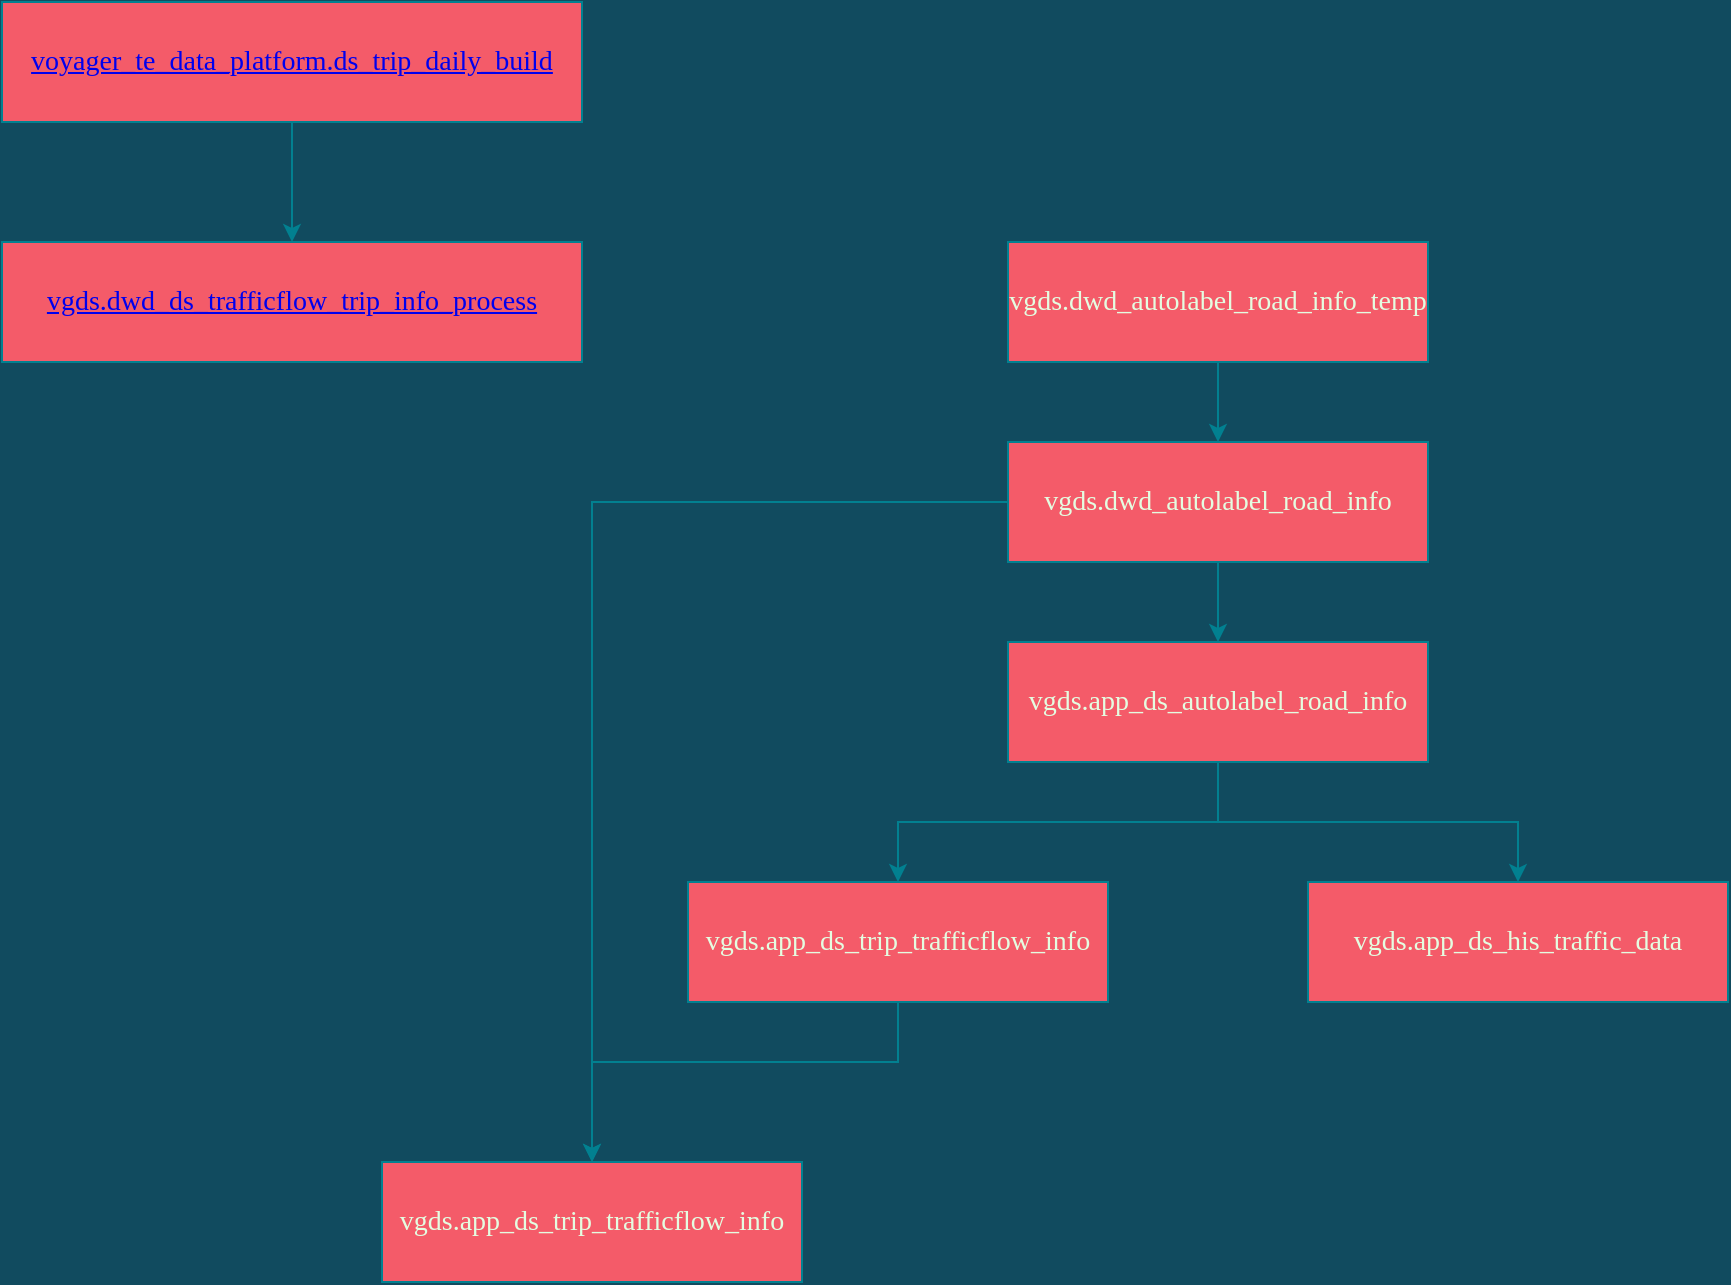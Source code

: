 <mxfile version="20.0.3" type="github">
  <diagram id="PCE04gKSIc9GarCxbXwr" name="Page-1">
    <mxGraphModel dx="1658" dy="595" grid="1" gridSize="10" guides="1" tooltips="1" connect="1" arrows="1" fold="1" page="1" pageScale="1" pageWidth="827" pageHeight="1169" background="#114B5F" math="0" shadow="0">
      <root>
        <mxCell id="0" />
        <mxCell id="1" parent="0" />
        <mxCell id="QBfM4OdrTJ3WQ4Gd_CfI-7" value="" style="edgeStyle=orthogonalEdgeStyle;rounded=0;orthogonalLoop=1;jettySize=auto;html=1;fontFamily=Times New Roman;fontSize=14;fontColor=#E4FDE1;fillColor=#F45B69;strokeColor=#028090;labelBackgroundColor=#114B5F;" edge="1" parent="1" source="QBfM4OdrTJ3WQ4Gd_CfI-1" target="QBfM4OdrTJ3WQ4Gd_CfI-4">
          <mxGeometry relative="1" as="geometry" />
        </mxCell>
        <mxCell id="QBfM4OdrTJ3WQ4Gd_CfI-11" style="edgeStyle=orthogonalEdgeStyle;rounded=0;orthogonalLoop=1;jettySize=auto;html=1;exitX=0;exitY=0.5;exitDx=0;exitDy=0;fontFamily=Times New Roman;fontSize=14;fontColor=#E4FDE1;fillColor=#F45B69;strokeColor=#028090;labelBackgroundColor=#114B5F;" edge="1" parent="1" source="QBfM4OdrTJ3WQ4Gd_CfI-1" target="QBfM4OdrTJ3WQ4Gd_CfI-10">
          <mxGeometry relative="1" as="geometry" />
        </mxCell>
        <mxCell id="QBfM4OdrTJ3WQ4Gd_CfI-1" value="vgds.dwd_autolabel_road_info" style="rounded=0;whiteSpace=wrap;html=1;fontFamily=Times New Roman;fontSize=14;fillColor=#F45B69;strokeColor=#028090;fontColor=#E4FDE1;" vertex="1" parent="1">
          <mxGeometry x="363" y="280" width="210" height="60" as="geometry" />
        </mxCell>
        <mxCell id="QBfM4OdrTJ3WQ4Gd_CfI-3" value="" style="edgeStyle=orthogonalEdgeStyle;rounded=0;orthogonalLoop=1;jettySize=auto;html=1;fontFamily=Times New Roman;fontSize=14;fontColor=#E4FDE1;fillColor=#F45B69;strokeColor=#028090;labelBackgroundColor=#114B5F;" edge="1" parent="1" source="QBfM4OdrTJ3WQ4Gd_CfI-2" target="QBfM4OdrTJ3WQ4Gd_CfI-1">
          <mxGeometry relative="1" as="geometry" />
        </mxCell>
        <mxCell id="QBfM4OdrTJ3WQ4Gd_CfI-2" value="vgds.dwd_autolabel_road_info_temp" style="rounded=0;whiteSpace=wrap;html=1;fontFamily=Times New Roman;fontSize=14;fillColor=#F45B69;strokeColor=#028090;fontColor=#E4FDE1;" vertex="1" parent="1">
          <mxGeometry x="363" y="180" width="210" height="60" as="geometry" />
        </mxCell>
        <mxCell id="QBfM4OdrTJ3WQ4Gd_CfI-8" style="edgeStyle=orthogonalEdgeStyle;rounded=0;orthogonalLoop=1;jettySize=auto;html=1;exitX=0.5;exitY=1;exitDx=0;exitDy=0;fontFamily=Times New Roman;fontSize=14;fontColor=#E4FDE1;fillColor=#F45B69;strokeColor=#028090;labelBackgroundColor=#114B5F;" edge="1" parent="1" source="QBfM4OdrTJ3WQ4Gd_CfI-4" target="QBfM4OdrTJ3WQ4Gd_CfI-5">
          <mxGeometry relative="1" as="geometry" />
        </mxCell>
        <mxCell id="QBfM4OdrTJ3WQ4Gd_CfI-9" style="edgeStyle=orthogonalEdgeStyle;rounded=0;orthogonalLoop=1;jettySize=auto;html=1;exitX=0.5;exitY=1;exitDx=0;exitDy=0;entryX=0.5;entryY=0;entryDx=0;entryDy=0;fontFamily=Times New Roman;fontSize=14;fontColor=#E4FDE1;fillColor=#F45B69;strokeColor=#028090;labelBackgroundColor=#114B5F;" edge="1" parent="1" source="QBfM4OdrTJ3WQ4Gd_CfI-4" target="QBfM4OdrTJ3WQ4Gd_CfI-6">
          <mxGeometry relative="1" as="geometry" />
        </mxCell>
        <mxCell id="QBfM4OdrTJ3WQ4Gd_CfI-4" value="vgds.app_ds_autolabel_road_info" style="rounded=0;whiteSpace=wrap;html=1;fontFamily=Times New Roman;fontSize=14;fillColor=#F45B69;strokeColor=#028090;fontColor=#E4FDE1;" vertex="1" parent="1">
          <mxGeometry x="363" y="380" width="210" height="60" as="geometry" />
        </mxCell>
        <mxCell id="QBfM4OdrTJ3WQ4Gd_CfI-12" style="edgeStyle=orthogonalEdgeStyle;rounded=0;orthogonalLoop=1;jettySize=auto;html=1;exitX=0.5;exitY=1;exitDx=0;exitDy=0;entryX=0.5;entryY=0;entryDx=0;entryDy=0;fontFamily=Times New Roman;fontSize=14;fontColor=#E4FDE1;fillColor=#F45B69;strokeColor=#028090;labelBackgroundColor=#114B5F;" edge="1" parent="1" source="QBfM4OdrTJ3WQ4Gd_CfI-5" target="QBfM4OdrTJ3WQ4Gd_CfI-10">
          <mxGeometry relative="1" as="geometry">
            <Array as="points">
              <mxPoint x="308" y="590" />
              <mxPoint x="155" y="590" />
            </Array>
          </mxGeometry>
        </mxCell>
        <mxCell id="QBfM4OdrTJ3WQ4Gd_CfI-5" value="&lt;div style=&quot;font-size: 14px;&quot;&gt;vgds.app_ds_trip_trafficflow_info&lt;/div&gt;" style="rounded=0;whiteSpace=wrap;html=1;fontFamily=Times New Roman;fontSize=14;fillColor=#F45B69;strokeColor=#028090;fontColor=#E4FDE1;" vertex="1" parent="1">
          <mxGeometry x="203" y="500" width="210" height="60" as="geometry" />
        </mxCell>
        <mxCell id="QBfM4OdrTJ3WQ4Gd_CfI-6" value="&lt;div style=&quot;font-size: 14px;&quot;&gt;vgds.app_ds_his_traffic_data&lt;/div&gt;" style="rounded=0;whiteSpace=wrap;html=1;fontFamily=Times New Roman;fontSize=14;fillColor=#F45B69;strokeColor=#028090;fontColor=#E4FDE1;" vertex="1" parent="1">
          <mxGeometry x="513" y="500" width="210" height="60" as="geometry" />
        </mxCell>
        <mxCell id="QBfM4OdrTJ3WQ4Gd_CfI-10" value="vgds.app_ds_trip_trafficflow_info" style="rounded=0;whiteSpace=wrap;html=1;fontFamily=Times New Roman;fontSize=14;fillColor=#F45B69;strokeColor=#028090;fontColor=#E4FDE1;" vertex="1" parent="1">
          <mxGeometry x="50" y="640" width="210" height="60" as="geometry" />
        </mxCell>
        <mxCell id="QBfM4OdrTJ3WQ4Gd_CfI-15" value="" style="edgeStyle=orthogonalEdgeStyle;curved=0;rounded=1;sketch=0;orthogonalLoop=1;jettySize=auto;html=1;fontColor=#E4FDE1;strokeColor=#028090;fillColor=#F45B69;" edge="1" parent="1" source="QBfM4OdrTJ3WQ4Gd_CfI-13" target="QBfM4OdrTJ3WQ4Gd_CfI-14">
          <mxGeometry relative="1" as="geometry" />
        </mxCell>
        <mxCell id="QBfM4OdrTJ3WQ4Gd_CfI-13" value="&lt;a&gt;voyager_te_data_platform.ds_trip_daily_build&lt;/a&gt;" style="rounded=0;whiteSpace=wrap;html=1;fontFamily=Times New Roman;fontSize=14;fillColor=#F45B69;strokeColor=#028090;fontColor=#E4FDE1;" vertex="1" parent="1">
          <mxGeometry x="-140" y="60" width="290" height="60" as="geometry" />
        </mxCell>
        <mxCell id="QBfM4OdrTJ3WQ4Gd_CfI-14" value="&lt;a&gt;vgds.dwd_ds_trafficflow_trip_info_process&lt;/a&gt;" style="rounded=0;whiteSpace=wrap;html=1;fontFamily=Times New Roman;fontSize=14;fillColor=#F45B69;strokeColor=#028090;fontColor=#E4FDE1;" vertex="1" parent="1">
          <mxGeometry x="-140" y="180" width="290" height="60" as="geometry" />
        </mxCell>
      </root>
    </mxGraphModel>
  </diagram>
</mxfile>
